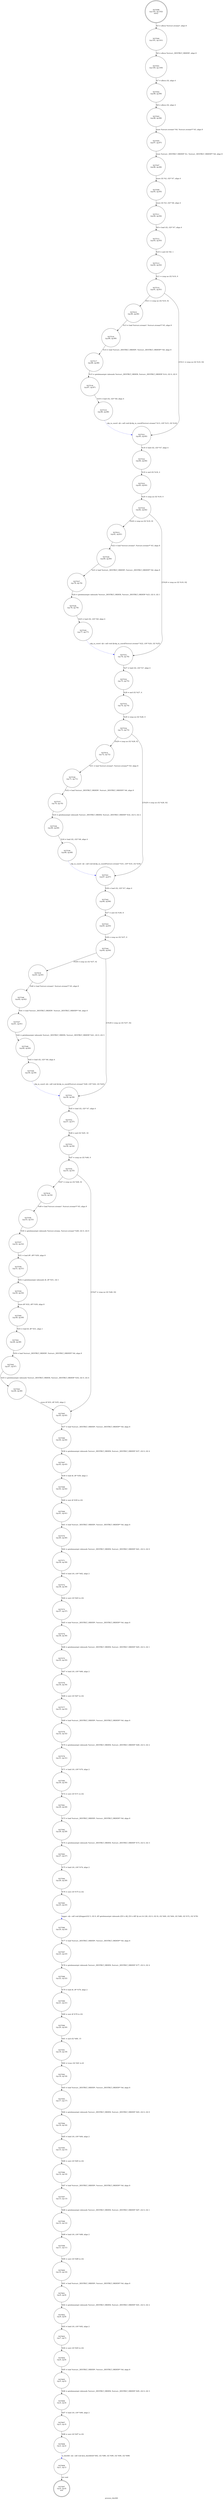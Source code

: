 digraph process_destblt {
label="process_destblt"
37497 [label="N37497\n(rp:0, ep:0)\nexit", shape="doublecircle"]
37498 [label="N37498\n(rp:102, ep:102)\nentry", shape="doublecircle"]
37498 -> 37500 [label="%5 = alloca %struct.stream*, align 8"]
37500 [label="N37500\n(rp:101, ep:101)", shape="circle"]
37500 -> 37501 [label="%6 = alloca %struct._DESTBLT_ORDER*, align 8"]
37501 [label="N37501\n(rp:100, ep:100)", shape="circle"]
37501 -> 37502 [label="%7 = alloca i32, align 4"]
37502 [label="N37502\n(rp:99, ep:99)", shape="circle"]
37502 -> 37503 [label="%8 = alloca i32, align 4"]
37503 [label="N37503\n(rp:98, ep:98)", shape="circle"]
37503 -> 37505 [label="store %struct.stream* %0, %struct.stream** %5, align 8"]
37505 [label="N37505\n(rp:97, ep:97)", shape="circle"]
37505 -> 37507 [label="store %struct._DESTBLT_ORDER* %1, %struct._DESTBLT_ORDER** %6, align 8"]
37507 [label="N37507\n(rp:96, ep:96)", shape="circle"]
37507 -> 37509 [label="store i32 %2, i32* %7, align 4"]
37509 [label="N37509\n(rp:95, ep:95)", shape="circle"]
37509 -> 37511 [label="store i32 %3, i32* %8, align 4"]
37511 [label="N37511\n(rp:94, ep:94)", shape="circle"]
37511 -> 37512 [label="%9 = load i32, i32* %7, align 4"]
37512 [label="N37512\n(rp:93, ep:93)", shape="circle"]
37512 -> 37513 [label="%10 = and i32 %9, 1"]
37513 [label="N37513\n(rp:92, ep:92)", shape="circle"]
37513 -> 37514 [label="%11 = icmp ne i32 %10, 0"]
37514 [label="N37514\n(rp:91, ep:91)", shape="circle"]
37514 -> 37610 [label="[%11 = icmp ne i32 %10, 0]"]
37514 -> 37521 [label="[!(%11 = icmp ne i32 %10, 0)]"]
37516 [label="N37516\n(rp:89, ep:89)", shape="circle"]
37516 -> 37517 [label="%14 = load %struct._DESTBLT_ORDER*, %struct._DESTBLT_ORDER** %6, align 8"]
37517 [label="N37517\n(rp:88, ep:88)", shape="circle"]
37517 -> 37518 [label="%15 = getelementptr inbounds %struct._DESTBLT_ORDER, %struct._DESTBLT_ORDER* %14, i32 0, i32 0"]
37518 [label="N37518\n(rp:87, ep:87)", shape="circle"]
37518 -> 37519 [label="%16 = load i32, i32* %8, align 4"]
37519 [label="N37519\n(rp:86, ep:86)", shape="circle"]
37519 -> 37521 [label="rdp_in_coord --@-- call void @rdp_in_coord(%struct.stream* %13, i16* %15, i32 %16)", style="dashed", color="blue"]
37521 [label="N37521\n(rp:85, ep:85)", shape="circle"]
37521 -> 37522 [label="%18 = load i32, i32* %7, align 4"]
37522 [label="N37522\n(rp:84, ep:84)", shape="circle"]
37522 -> 37523 [label="%19 = and i32 %18, 2"]
37523 [label="N37523\n(rp:83, ep:83)", shape="circle"]
37523 -> 37524 [label="%20 = icmp ne i32 %19, 0"]
37524 [label="N37524\n(rp:82, ep:82)", shape="circle"]
37524 -> 37612 [label="[%20 = icmp ne i32 %19, 0]"]
37524 -> 37531 [label="[!(%20 = icmp ne i32 %19, 0)]"]
37526 [label="N37526\n(rp:80, ep:80)", shape="circle"]
37526 -> 37527 [label="%23 = load %struct._DESTBLT_ORDER*, %struct._DESTBLT_ORDER** %6, align 8"]
37527 [label="N37527\n(rp:79, ep:79)", shape="circle"]
37527 -> 37528 [label="%24 = getelementptr inbounds %struct._DESTBLT_ORDER, %struct._DESTBLT_ORDER* %23, i32 0, i32 1"]
37528 [label="N37528\n(rp:78, ep:78)", shape="circle"]
37528 -> 37529 [label="%25 = load i32, i32* %8, align 4"]
37529 [label="N37529\n(rp:77, ep:77)", shape="circle"]
37529 -> 37531 [label="rdp_in_coord --@-- call void @rdp_in_coord(%struct.stream* %22, i16* %24, i32 %25)", style="dashed", color="blue"]
37531 [label="N37531\n(rp:76, ep:76)", shape="circle"]
37531 -> 37532 [label="%27 = load i32, i32* %7, align 4"]
37532 [label="N37532\n(rp:75, ep:75)", shape="circle"]
37532 -> 37533 [label="%28 = and i32 %27, 4"]
37533 [label="N37533\n(rp:74, ep:74)", shape="circle"]
37533 -> 37534 [label="%29 = icmp ne i32 %28, 0"]
37534 [label="N37534\n(rp:73, ep:73)", shape="circle"]
37534 -> 37614 [label="[%29 = icmp ne i32 %28, 0]"]
37534 -> 37541 [label="[!(%29 = icmp ne i32 %28, 0)]"]
37536 [label="N37536\n(rp:71, ep:71)", shape="circle"]
37536 -> 37537 [label="%32 = load %struct._DESTBLT_ORDER*, %struct._DESTBLT_ORDER** %6, align 8"]
37537 [label="N37537\n(rp:70, ep:70)", shape="circle"]
37537 -> 37538 [label="%33 = getelementptr inbounds %struct._DESTBLT_ORDER, %struct._DESTBLT_ORDER* %32, i32 0, i32 2"]
37538 [label="N37538\n(rp:69, ep:69)", shape="circle"]
37538 -> 37539 [label="%34 = load i32, i32* %8, align 4"]
37539 [label="N37539\n(rp:68, ep:68)", shape="circle"]
37539 -> 37541 [label="rdp_in_coord --@-- call void @rdp_in_coord(%struct.stream* %31, i16* %33, i32 %34)", style="dashed", color="blue"]
37541 [label="N37541\n(rp:67, ep:67)", shape="circle"]
37541 -> 37542 [label="%36 = load i32, i32* %7, align 4"]
37542 [label="N37542\n(rp:66, ep:66)", shape="circle"]
37542 -> 37543 [label="%37 = and i32 %36, 8"]
37543 [label="N37543\n(rp:65, ep:65)", shape="circle"]
37543 -> 37544 [label="%38 = icmp ne i32 %37, 0"]
37544 [label="N37544\n(rp:64, ep:64)", shape="circle"]
37544 -> 37616 [label="[%38 = icmp ne i32 %37, 0]"]
37544 -> 37551 [label="[!(%38 = icmp ne i32 %37, 0)]"]
37546 [label="N37546\n(rp:62, ep:62)", shape="circle"]
37546 -> 37547 [label="%41 = load %struct._DESTBLT_ORDER*, %struct._DESTBLT_ORDER** %6, align 8"]
37547 [label="N37547\n(rp:61, ep:61)", shape="circle"]
37547 -> 37548 [label="%42 = getelementptr inbounds %struct._DESTBLT_ORDER, %struct._DESTBLT_ORDER* %41, i32 0, i32 3"]
37548 [label="N37548\n(rp:60, ep:60)", shape="circle"]
37548 -> 37549 [label="%43 = load i32, i32* %8, align 4"]
37549 [label="N37549\n(rp:59, ep:59)", shape="circle"]
37549 -> 37551 [label="rdp_in_coord --@-- call void @rdp_in_coord(%struct.stream* %40, i16* %42, i32 %43)", style="dashed", color="blue"]
37551 [label="N37551\n(rp:58, ep:58)", shape="circle"]
37551 -> 37552 [label="%45 = load i32, i32* %7, align 4"]
37552 [label="N37552\n(rp:57, ep:57)", shape="circle"]
37552 -> 37553 [label="%46 = and i32 %45, 16"]
37553 [label="N37553\n(rp:56, ep:56)", shape="circle"]
37553 -> 37554 [label="%47 = icmp ne i32 %46, 0"]
37554 [label="N37554\n(rp:55, ep:55)", shape="circle"]
37554 -> 37618 [label="[%47 = icmp ne i32 %46, 0]"]
37554 -> 37565 [label="[!(%47 = icmp ne i32 %46, 0)]"]
37556 [label="N37556\n(rp:53, ep:53)", shape="circle"]
37556 -> 37557 [label="%50 = getelementptr inbounds %struct.stream, %struct.stream* %49, i32 0, i32 0"]
37557 [label="N37557\n(rp:52, ep:52)", shape="circle"]
37557 -> 37558 [label="%51 = load i8*, i8** %50, align 8"]
37558 [label="N37558\n(rp:51, ep:51)", shape="circle"]
37558 -> 37559 [label="%52 = getelementptr inbounds i8, i8* %51, i32 1"]
37559 [label="N37559\n(rp:50, ep:50)", shape="circle"]
37559 -> 37560 [label="store i8* %52, i8** %50, align 8"]
37560 [label="N37560\n(rp:49, ep:49)", shape="circle"]
37560 -> 37561 [label="%53 = load i8, i8* %51, align 1"]
37561 [label="N37561\n(rp:48, ep:48)", shape="circle"]
37561 -> 37562 [label="%54 = load %struct._DESTBLT_ORDER*, %struct._DESTBLT_ORDER** %6, align 8"]
37562 [label="N37562\n(rp:47, ep:47)", shape="circle"]
37562 -> 37563 [label="%55 = getelementptr inbounds %struct._DESTBLT_ORDER, %struct._DESTBLT_ORDER* %54, i32 0, i32 4"]
37563 [label="N37563\n(rp:46, ep:46)", shape="circle"]
37563 -> 37565 [label="store i8 %53, i8* %55, align 2"]
37565 [label="N37565\n(rp:45, ep:45)", shape="circle"]
37565 -> 37566 [label="%57 = load %struct._DESTBLT_ORDER*, %struct._DESTBLT_ORDER** %6, align 8"]
37566 [label="N37566\n(rp:44, ep:44)", shape="circle"]
37566 -> 37567 [label="%58 = getelementptr inbounds %struct._DESTBLT_ORDER, %struct._DESTBLT_ORDER* %57, i32 0, i32 4"]
37567 [label="N37567\n(rp:43, ep:43)", shape="circle"]
37567 -> 37568 [label="%59 = load i8, i8* %58, align 2"]
37568 [label="N37568\n(rp:42, ep:42)", shape="circle"]
37568 -> 37569 [label="%60 = zext i8 %59 to i32"]
37569 [label="N37569\n(rp:41, ep:41)", shape="circle"]
37569 -> 37570 [label="%61 = load %struct._DESTBLT_ORDER*, %struct._DESTBLT_ORDER** %6, align 8"]
37570 [label="N37570\n(rp:40, ep:40)", shape="circle"]
37570 -> 37571 [label="%62 = getelementptr inbounds %struct._DESTBLT_ORDER, %struct._DESTBLT_ORDER* %61, i32 0, i32 0"]
37571 [label="N37571\n(rp:39, ep:39)", shape="circle"]
37571 -> 37572 [label="%63 = load i16, i16* %62, align 2"]
37572 [label="N37572\n(rp:38, ep:38)", shape="circle"]
37572 -> 37573 [label="%64 = sext i16 %63 to i32"]
37573 [label="N37573\n(rp:37, ep:37)", shape="circle"]
37573 -> 37574 [label="%65 = load %struct._DESTBLT_ORDER*, %struct._DESTBLT_ORDER** %6, align 8"]
37574 [label="N37574\n(rp:36, ep:36)", shape="circle"]
37574 -> 37575 [label="%66 = getelementptr inbounds %struct._DESTBLT_ORDER, %struct._DESTBLT_ORDER* %65, i32 0, i32 1"]
37575 [label="N37575\n(rp:35, ep:35)", shape="circle"]
37575 -> 37576 [label="%67 = load i16, i16* %66, align 2"]
37576 [label="N37576\n(rp:34, ep:34)", shape="circle"]
37576 -> 37577 [label="%68 = sext i16 %67 to i32"]
37577 [label="N37577\n(rp:33, ep:33)", shape="circle"]
37577 -> 37578 [label="%69 = load %struct._DESTBLT_ORDER*, %struct._DESTBLT_ORDER** %6, align 8"]
37578 [label="N37578\n(rp:32, ep:32)", shape="circle"]
37578 -> 37579 [label="%70 = getelementptr inbounds %struct._DESTBLT_ORDER, %struct._DESTBLT_ORDER* %69, i32 0, i32 2"]
37579 [label="N37579\n(rp:31, ep:31)", shape="circle"]
37579 -> 37580 [label="%71 = load i16, i16* %70, align 2"]
37580 [label="N37580\n(rp:30, ep:30)", shape="circle"]
37580 -> 37581 [label="%72 = sext i16 %71 to i32"]
37581 [label="N37581\n(rp:29, ep:29)", shape="circle"]
37581 -> 37582 [label="%73 = load %struct._DESTBLT_ORDER*, %struct._DESTBLT_ORDER** %6, align 8"]
37582 [label="N37582\n(rp:28, ep:28)", shape="circle"]
37582 -> 37583 [label="%74 = getelementptr inbounds %struct._DESTBLT_ORDER, %struct._DESTBLT_ORDER* %73, i32 0, i32 3"]
37583 [label="N37583\n(rp:27, ep:27)", shape="circle"]
37583 -> 37584 [label="%75 = load i16, i16* %74, align 2"]
37584 [label="N37584\n(rp:26, ep:26)", shape="circle"]
37584 -> 37585 [label="%76 = sext i16 %75 to i32"]
37585 [label="N37585\n(rp:25, ep:25)", shape="circle"]
37585 -> 37586 [label="logger --@-- call void @logger(i32 5, i32 0, i8* getelementptr inbounds ([53 x i8], [53 x i8]* @.str.14.128, i32 0, i32 0), i32 %60, i32 %64, i32 %68, i32 %72, i32 %76)", style="dashed", color="blue"]
37586 [label="N37586\n(rp:24, ep:24)", shape="circle"]
37586 -> 37587 [label="%77 = load %struct._DESTBLT_ORDER*, %struct._DESTBLT_ORDER** %6, align 8"]
37587 [label="N37587\n(rp:23, ep:23)", shape="circle"]
37587 -> 37588 [label="%78 = getelementptr inbounds %struct._DESTBLT_ORDER, %struct._DESTBLT_ORDER* %77, i32 0, i32 4"]
37588 [label="N37588\n(rp:22, ep:22)", shape="circle"]
37588 -> 37589 [label="%79 = load i8, i8* %78, align 2"]
37589 [label="N37589\n(rp:21, ep:21)", shape="circle"]
37589 -> 37590 [label="%80 = zext i8 %79 to i32"]
37590 [label="N37590\n(rp:20, ep:20)", shape="circle"]
37590 -> 37591 [label="%81 = and i32 %80, 15"]
37591 [label="N37591\n(rp:19, ep:19)", shape="circle"]
37591 -> 37592 [label="%82 = trunc i32 %81 to i8"]
37592 [label="N37592\n(rp:18, ep:18)", shape="circle"]
37592 -> 37593 [label="%83 = load %struct._DESTBLT_ORDER*, %struct._DESTBLT_ORDER** %6, align 8"]
37593 [label="N37593\n(rp:17, ep:17)", shape="circle"]
37593 -> 37594 [label="%84 = getelementptr inbounds %struct._DESTBLT_ORDER, %struct._DESTBLT_ORDER* %83, i32 0, i32 0"]
37594 [label="N37594\n(rp:16, ep:16)", shape="circle"]
37594 -> 37595 [label="%85 = load i16, i16* %84, align 2"]
37595 [label="N37595\n(rp:15, ep:15)", shape="circle"]
37595 -> 37596 [label="%86 = sext i16 %85 to i32"]
37596 [label="N37596\n(rp:14, ep:14)", shape="circle"]
37596 -> 37597 [label="%87 = load %struct._DESTBLT_ORDER*, %struct._DESTBLT_ORDER** %6, align 8"]
37597 [label="N37597\n(rp:13, ep:13)", shape="circle"]
37597 -> 37598 [label="%88 = getelementptr inbounds %struct._DESTBLT_ORDER, %struct._DESTBLT_ORDER* %87, i32 0, i32 1"]
37598 [label="N37598\n(rp:12, ep:12)", shape="circle"]
37598 -> 37599 [label="%89 = load i16, i16* %88, align 2"]
37599 [label="N37599\n(rp:11, ep:11)", shape="circle"]
37599 -> 37600 [label="%90 = sext i16 %89 to i32"]
37600 [label="N37600\n(rp:10, ep:10)", shape="circle"]
37600 -> 37601 [label="%91 = load %struct._DESTBLT_ORDER*, %struct._DESTBLT_ORDER** %6, align 8"]
37601 [label="N37601\n(rp:9, ep:9)", shape="circle"]
37601 -> 37602 [label="%92 = getelementptr inbounds %struct._DESTBLT_ORDER, %struct._DESTBLT_ORDER* %91, i32 0, i32 2"]
37602 [label="N37602\n(rp:8, ep:8)", shape="circle"]
37602 -> 37603 [label="%93 = load i16, i16* %92, align 2"]
37603 [label="N37603\n(rp:7, ep:7)", shape="circle"]
37603 -> 37604 [label="%94 = sext i16 %93 to i32"]
37604 [label="N37604\n(rp:6, ep:6)", shape="circle"]
37604 -> 37605 [label="%95 = load %struct._DESTBLT_ORDER*, %struct._DESTBLT_ORDER** %6, align 8"]
37605 [label="N37605\n(rp:5, ep:5)", shape="circle"]
37605 -> 37606 [label="%96 = getelementptr inbounds %struct._DESTBLT_ORDER, %struct._DESTBLT_ORDER* %95, i32 0, i32 3"]
37606 [label="N37606\n(rp:4, ep:4)", shape="circle"]
37606 -> 37607 [label="%97 = load i16, i16* %96, align 2"]
37607 [label="N37607\n(rp:3, ep:3)", shape="circle"]
37607 -> 37608 [label="%98 = sext i16 %97 to i32"]
37608 [label="N37608\n(rp:2, ep:2)", shape="circle"]
37608 -> 37609 [label="ui_destblt --@-- call void @ui_destblt(i8 %82, i32 %86, i32 %90, i32 %94, i32 %98)", style="dashed", color="blue"]
37609 [label="N37609\n(rp:1, ep:1)", shape="circle"]
37609 -> 37497 [label="ret void"]
37610 [label="N37610\n(rp:90, ep:90)", shape="circle"]
37610 -> 37516 [label="%13 = load %struct.stream*, %struct.stream** %5, align 8"]
37612 [label="N37612\n(rp:81, ep:81)", shape="circle"]
37612 -> 37526 [label="%22 = load %struct.stream*, %struct.stream** %5, align 8"]
37614 [label="N37614\n(rp:72, ep:72)", shape="circle"]
37614 -> 37536 [label="%31 = load %struct.stream*, %struct.stream** %5, align 8"]
37616 [label="N37616\n(rp:63, ep:63)", shape="circle"]
37616 -> 37546 [label="%40 = load %struct.stream*, %struct.stream** %5, align 8"]
37618 [label="N37618\n(rp:54, ep:54)", shape="circle"]
37618 -> 37556 [label="%49 = load %struct.stream*, %struct.stream** %5, align 8"]
}
